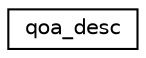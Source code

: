 digraph "Graphical Class Hierarchy"
{
 // LATEX_PDF_SIZE
  edge [fontname="Helvetica",fontsize="10",labelfontname="Helvetica",labelfontsize="10"];
  node [fontname="Helvetica",fontsize="10",shape=record];
  rankdir="LR";
  Node0 [label="qoa_desc",height=0.2,width=0.4,color="black", fillcolor="white", style="filled",URL="$structqoa__desc.html",tooltip=" "];
}
